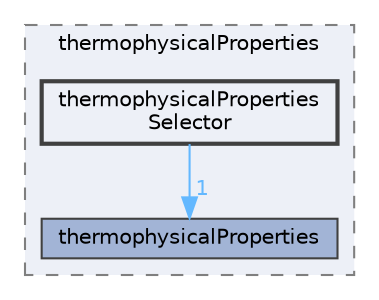 digraph "src/thermophysicalModels/thermophysicalProperties/thermophysicalPropertiesSelector"
{
 // LATEX_PDF_SIZE
  bgcolor="transparent";
  edge [fontname=Helvetica,fontsize=10,labelfontname=Helvetica,labelfontsize=10];
  node [fontname=Helvetica,fontsize=10,shape=box,height=0.2,width=0.4];
  compound=true
  subgraph clusterdir_e18d608ec106eacfb005ee36ef0e1b8f {
    graph [ bgcolor="#edf0f7", pencolor="grey50", label="thermophysicalProperties", fontname=Helvetica,fontsize=10 style="filled,dashed", URL="dir_e18d608ec106eacfb005ee36ef0e1b8f.html",tooltip=""]
  dir_4651bb69b7f292d2e02d8b506955ec59 [label="thermophysicalProperties", fillcolor="#a2b4d6", color="grey25", style="filled", URL="dir_4651bb69b7f292d2e02d8b506955ec59.html",tooltip=""];
  dir_aa4004f0b9bd2f3623fdd786e6ff9471 [label="thermophysicalProperties\lSelector", fillcolor="#edf0f7", color="grey25", style="filled,bold", URL="dir_aa4004f0b9bd2f3623fdd786e6ff9471.html",tooltip=""];
  }
  dir_aa4004f0b9bd2f3623fdd786e6ff9471->dir_4651bb69b7f292d2e02d8b506955ec59 [headlabel="1", labeldistance=1.5 headhref="dir_004025_004024.html" href="dir_004025_004024.html" color="steelblue1" fontcolor="steelblue1"];
}

